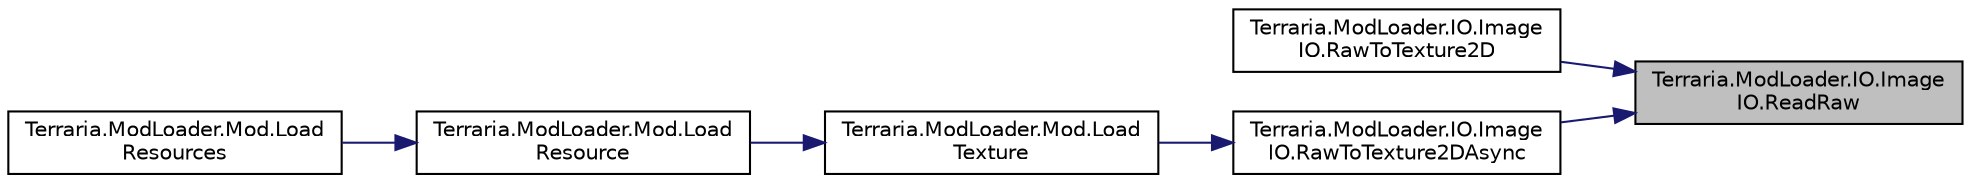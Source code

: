 digraph "Terraria.ModLoader.IO.ImageIO.ReadRaw"
{
 // LATEX_PDF_SIZE
  edge [fontname="Helvetica",fontsize="10",labelfontname="Helvetica",labelfontsize="10"];
  node [fontname="Helvetica",fontsize="10",shape=record];
  rankdir="RL";
  Node1 [label="Terraria.ModLoader.IO.Image\lIO.ReadRaw",height=0.2,width=0.4,color="black", fillcolor="grey75", style="filled", fontcolor="black",tooltip=" "];
  Node1 -> Node2 [dir="back",color="midnightblue",fontsize="10",style="solid",fontname="Helvetica"];
  Node2 [label="Terraria.ModLoader.IO.Image\lIO.RawToTexture2D",height=0.2,width=0.4,color="black", fillcolor="white", style="filled",URL="$class_terraria_1_1_mod_loader_1_1_i_o_1_1_image_i_o.html#aefa2c9787fafe8d2e98fa231ef876e7a",tooltip=" "];
  Node1 -> Node3 [dir="back",color="midnightblue",fontsize="10",style="solid",fontname="Helvetica"];
  Node3 [label="Terraria.ModLoader.IO.Image\lIO.RawToTexture2DAsync",height=0.2,width=0.4,color="black", fillcolor="white", style="filled",URL="$class_terraria_1_1_mod_loader_1_1_i_o_1_1_image_i_o.html#aade97c4c077bba962f852e05e3319fe9",tooltip=" "];
  Node3 -> Node4 [dir="back",color="midnightblue",fontsize="10",style="solid",fontname="Helvetica"];
  Node4 [label="Terraria.ModLoader.Mod.Load\lTexture",height=0.2,width=0.4,color="black", fillcolor="white", style="filled",URL="$class_terraria_1_1_mod_loader_1_1_mod.html#a6f8ab2adf81e70cdb42b584e5b4dbe1a",tooltip=" "];
  Node4 -> Node5 [dir="back",color="midnightblue",fontsize="10",style="solid",fontname="Helvetica"];
  Node5 [label="Terraria.ModLoader.Mod.Load\lResource",height=0.2,width=0.4,color="black", fillcolor="white", style="filled",URL="$class_terraria_1_1_mod_loader_1_1_mod.html#a06060e108c1ffa96c6893671cffe20d3",tooltip="Hook for pre-loading resources"];
  Node5 -> Node6 [dir="back",color="midnightblue",fontsize="10",style="solid",fontname="Helvetica"];
  Node6 [label="Terraria.ModLoader.Mod.Load\lResources",height=0.2,width=0.4,color="black", fillcolor="white", style="filled",URL="$class_terraria_1_1_mod_loader_1_1_mod.html#a6e0e8bff817d6b27299d096b1ac96afd",tooltip=" "];
}

